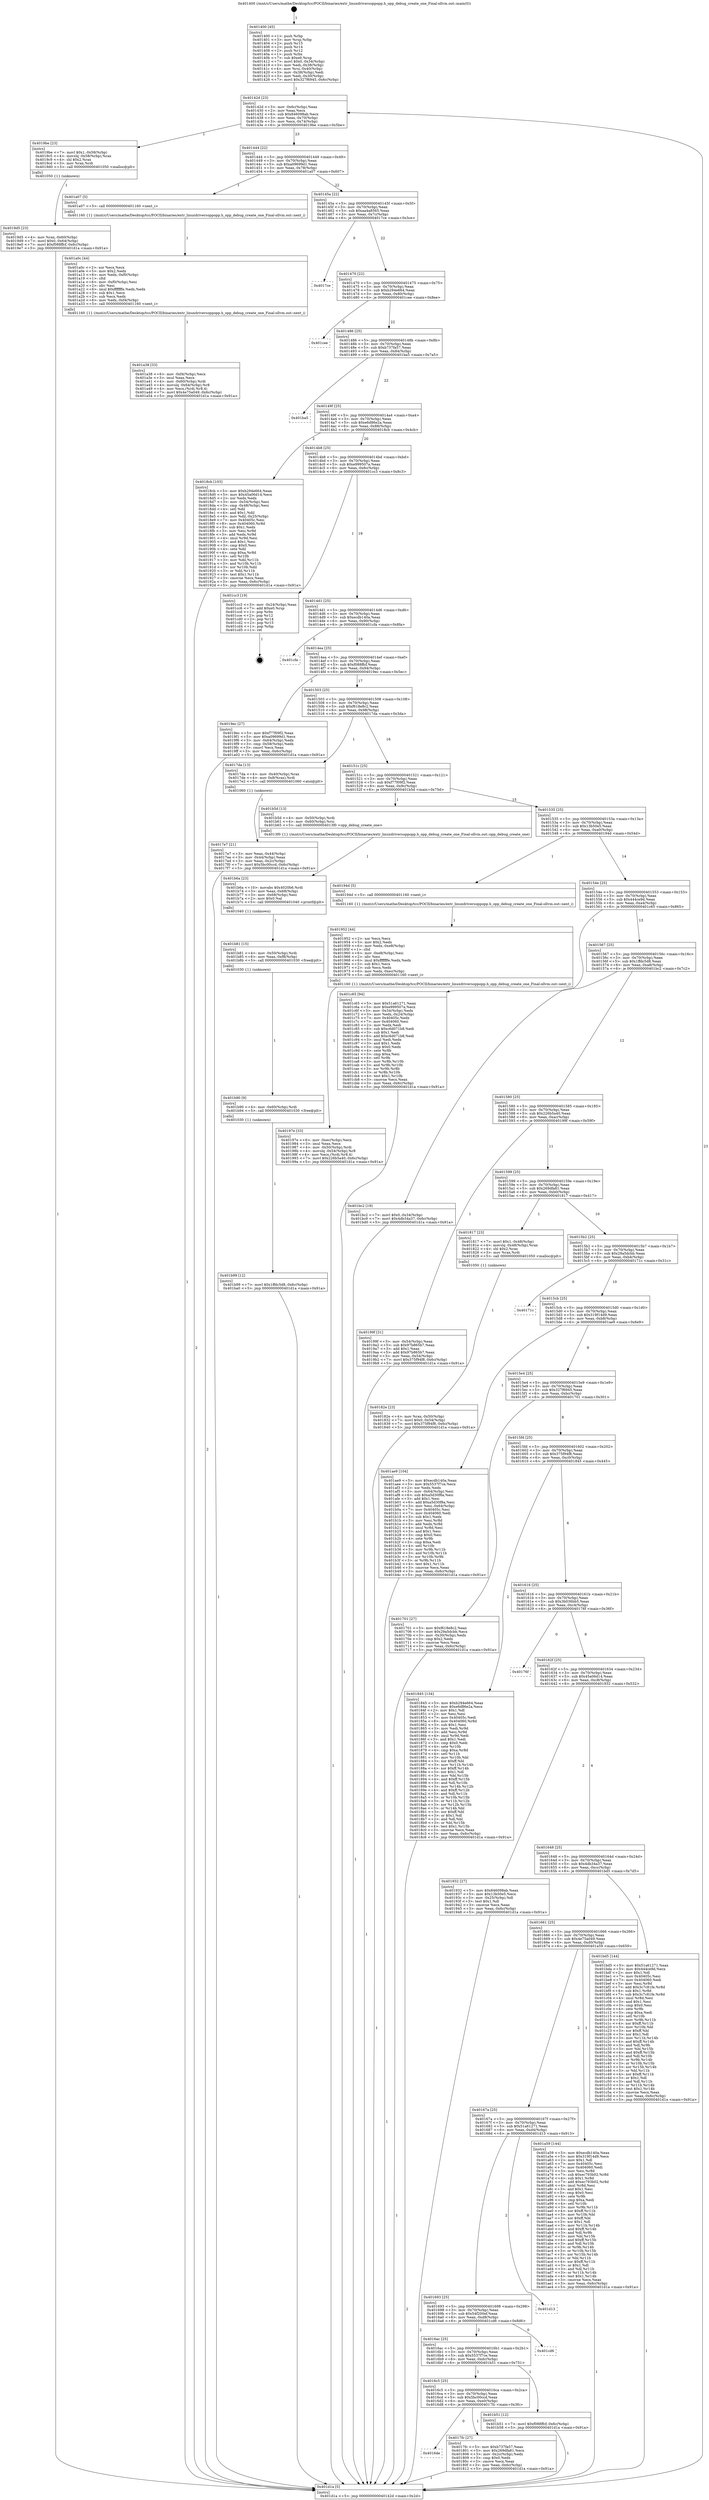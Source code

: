 digraph "0x401400" {
  label = "0x401400 (/mnt/c/Users/mathe/Desktop/tcc/POCII/binaries/extr_linuxdriversoppopp.h_opp_debug_create_one_Final-ollvm.out::main(0))"
  labelloc = "t"
  node[shape=record]

  Entry [label="",width=0.3,height=0.3,shape=circle,fillcolor=black,style=filled]
  "0x40142d" [label="{
     0x40142d [23]\l
     | [instrs]\l
     &nbsp;&nbsp;0x40142d \<+3\>: mov -0x6c(%rbp),%eax\l
     &nbsp;&nbsp;0x401430 \<+2\>: mov %eax,%ecx\l
     &nbsp;&nbsp;0x401432 \<+6\>: sub $0x846098ab,%ecx\l
     &nbsp;&nbsp;0x401438 \<+3\>: mov %eax,-0x70(%rbp)\l
     &nbsp;&nbsp;0x40143b \<+3\>: mov %ecx,-0x74(%rbp)\l
     &nbsp;&nbsp;0x40143e \<+6\>: je 00000000004019be \<main+0x5be\>\l
  }"]
  "0x4019be" [label="{
     0x4019be [23]\l
     | [instrs]\l
     &nbsp;&nbsp;0x4019be \<+7\>: movl $0x1,-0x58(%rbp)\l
     &nbsp;&nbsp;0x4019c5 \<+4\>: movslq -0x58(%rbp),%rax\l
     &nbsp;&nbsp;0x4019c9 \<+4\>: shl $0x2,%rax\l
     &nbsp;&nbsp;0x4019cd \<+3\>: mov %rax,%rdi\l
     &nbsp;&nbsp;0x4019d0 \<+5\>: call 0000000000401050 \<malloc@plt\>\l
     | [calls]\l
     &nbsp;&nbsp;0x401050 \{1\} (unknown)\l
  }"]
  "0x401444" [label="{
     0x401444 [22]\l
     | [instrs]\l
     &nbsp;&nbsp;0x401444 \<+5\>: jmp 0000000000401449 \<main+0x49\>\l
     &nbsp;&nbsp;0x401449 \<+3\>: mov -0x70(%rbp),%eax\l
     &nbsp;&nbsp;0x40144c \<+5\>: sub $0xa09699d1,%eax\l
     &nbsp;&nbsp;0x401451 \<+3\>: mov %eax,-0x78(%rbp)\l
     &nbsp;&nbsp;0x401454 \<+6\>: je 0000000000401a07 \<main+0x607\>\l
  }"]
  Exit [label="",width=0.3,height=0.3,shape=circle,fillcolor=black,style=filled,peripheries=2]
  "0x401a07" [label="{
     0x401a07 [5]\l
     | [instrs]\l
     &nbsp;&nbsp;0x401a07 \<+5\>: call 0000000000401160 \<next_i\>\l
     | [calls]\l
     &nbsp;&nbsp;0x401160 \{1\} (/mnt/c/Users/mathe/Desktop/tcc/POCII/binaries/extr_linuxdriversoppopp.h_opp_debug_create_one_Final-ollvm.out::next_i)\l
  }"]
  "0x40145a" [label="{
     0x40145a [22]\l
     | [instrs]\l
     &nbsp;&nbsp;0x40145a \<+5\>: jmp 000000000040145f \<main+0x5f\>\l
     &nbsp;&nbsp;0x40145f \<+3\>: mov -0x70(%rbp),%eax\l
     &nbsp;&nbsp;0x401462 \<+5\>: sub $0xaa4a8565,%eax\l
     &nbsp;&nbsp;0x401467 \<+3\>: mov %eax,-0x7c(%rbp)\l
     &nbsp;&nbsp;0x40146a \<+6\>: je 00000000004017ce \<main+0x3ce\>\l
  }"]
  "0x401b99" [label="{
     0x401b99 [12]\l
     | [instrs]\l
     &nbsp;&nbsp;0x401b99 \<+7\>: movl $0x1ffdc5d8,-0x6c(%rbp)\l
     &nbsp;&nbsp;0x401ba0 \<+5\>: jmp 0000000000401d1a \<main+0x91a\>\l
  }"]
  "0x4017ce" [label="{
     0x4017ce\l
  }", style=dashed]
  "0x401470" [label="{
     0x401470 [22]\l
     | [instrs]\l
     &nbsp;&nbsp;0x401470 \<+5\>: jmp 0000000000401475 \<main+0x75\>\l
     &nbsp;&nbsp;0x401475 \<+3\>: mov -0x70(%rbp),%eax\l
     &nbsp;&nbsp;0x401478 \<+5\>: sub $0xb294e664,%eax\l
     &nbsp;&nbsp;0x40147d \<+3\>: mov %eax,-0x80(%rbp)\l
     &nbsp;&nbsp;0x401480 \<+6\>: je 0000000000401cee \<main+0x8ee\>\l
  }"]
  "0x401b90" [label="{
     0x401b90 [9]\l
     | [instrs]\l
     &nbsp;&nbsp;0x401b90 \<+4\>: mov -0x60(%rbp),%rdi\l
     &nbsp;&nbsp;0x401b94 \<+5\>: call 0000000000401030 \<free@plt\>\l
     | [calls]\l
     &nbsp;&nbsp;0x401030 \{1\} (unknown)\l
  }"]
  "0x401cee" [label="{
     0x401cee\l
  }", style=dashed]
  "0x401486" [label="{
     0x401486 [25]\l
     | [instrs]\l
     &nbsp;&nbsp;0x401486 \<+5\>: jmp 000000000040148b \<main+0x8b\>\l
     &nbsp;&nbsp;0x40148b \<+3\>: mov -0x70(%rbp),%eax\l
     &nbsp;&nbsp;0x40148e \<+5\>: sub $0xb737fa57,%eax\l
     &nbsp;&nbsp;0x401493 \<+6\>: mov %eax,-0x84(%rbp)\l
     &nbsp;&nbsp;0x401499 \<+6\>: je 0000000000401ba5 \<main+0x7a5\>\l
  }"]
  "0x401b81" [label="{
     0x401b81 [15]\l
     | [instrs]\l
     &nbsp;&nbsp;0x401b81 \<+4\>: mov -0x50(%rbp),%rdi\l
     &nbsp;&nbsp;0x401b85 \<+6\>: mov %eax,-0xf8(%rbp)\l
     &nbsp;&nbsp;0x401b8b \<+5\>: call 0000000000401030 \<free@plt\>\l
     | [calls]\l
     &nbsp;&nbsp;0x401030 \{1\} (unknown)\l
  }"]
  "0x401ba5" [label="{
     0x401ba5\l
  }", style=dashed]
  "0x40149f" [label="{
     0x40149f [25]\l
     | [instrs]\l
     &nbsp;&nbsp;0x40149f \<+5\>: jmp 00000000004014a4 \<main+0xa4\>\l
     &nbsp;&nbsp;0x4014a4 \<+3\>: mov -0x70(%rbp),%eax\l
     &nbsp;&nbsp;0x4014a7 \<+5\>: sub $0xe6d86e2a,%eax\l
     &nbsp;&nbsp;0x4014ac \<+6\>: mov %eax,-0x88(%rbp)\l
     &nbsp;&nbsp;0x4014b2 \<+6\>: je 00000000004018cb \<main+0x4cb\>\l
  }"]
  "0x401b6a" [label="{
     0x401b6a [23]\l
     | [instrs]\l
     &nbsp;&nbsp;0x401b6a \<+10\>: movabs $0x4020b6,%rdi\l
     &nbsp;&nbsp;0x401b74 \<+3\>: mov %eax,-0x68(%rbp)\l
     &nbsp;&nbsp;0x401b77 \<+3\>: mov -0x68(%rbp),%esi\l
     &nbsp;&nbsp;0x401b7a \<+2\>: mov $0x0,%al\l
     &nbsp;&nbsp;0x401b7c \<+5\>: call 0000000000401040 \<printf@plt\>\l
     | [calls]\l
     &nbsp;&nbsp;0x401040 \{1\} (unknown)\l
  }"]
  "0x4018cb" [label="{
     0x4018cb [103]\l
     | [instrs]\l
     &nbsp;&nbsp;0x4018cb \<+5\>: mov $0xb294e664,%eax\l
     &nbsp;&nbsp;0x4018d0 \<+5\>: mov $0x45a06d14,%ecx\l
     &nbsp;&nbsp;0x4018d5 \<+2\>: xor %edx,%edx\l
     &nbsp;&nbsp;0x4018d7 \<+3\>: mov -0x54(%rbp),%esi\l
     &nbsp;&nbsp;0x4018da \<+3\>: cmp -0x48(%rbp),%esi\l
     &nbsp;&nbsp;0x4018dd \<+4\>: setl %dil\l
     &nbsp;&nbsp;0x4018e1 \<+4\>: and $0x1,%dil\l
     &nbsp;&nbsp;0x4018e5 \<+4\>: mov %dil,-0x25(%rbp)\l
     &nbsp;&nbsp;0x4018e9 \<+7\>: mov 0x40405c,%esi\l
     &nbsp;&nbsp;0x4018f0 \<+8\>: mov 0x404060,%r8d\l
     &nbsp;&nbsp;0x4018f8 \<+3\>: sub $0x1,%edx\l
     &nbsp;&nbsp;0x4018fb \<+3\>: mov %esi,%r9d\l
     &nbsp;&nbsp;0x4018fe \<+3\>: add %edx,%r9d\l
     &nbsp;&nbsp;0x401901 \<+4\>: imul %r9d,%esi\l
     &nbsp;&nbsp;0x401905 \<+3\>: and $0x1,%esi\l
     &nbsp;&nbsp;0x401908 \<+3\>: cmp $0x0,%esi\l
     &nbsp;&nbsp;0x40190b \<+4\>: sete %dil\l
     &nbsp;&nbsp;0x40190f \<+4\>: cmp $0xa,%r8d\l
     &nbsp;&nbsp;0x401913 \<+4\>: setl %r10b\l
     &nbsp;&nbsp;0x401917 \<+3\>: mov %dil,%r11b\l
     &nbsp;&nbsp;0x40191a \<+3\>: and %r10b,%r11b\l
     &nbsp;&nbsp;0x40191d \<+3\>: xor %r10b,%dil\l
     &nbsp;&nbsp;0x401920 \<+3\>: or %dil,%r11b\l
     &nbsp;&nbsp;0x401923 \<+4\>: test $0x1,%r11b\l
     &nbsp;&nbsp;0x401927 \<+3\>: cmovne %ecx,%eax\l
     &nbsp;&nbsp;0x40192a \<+3\>: mov %eax,-0x6c(%rbp)\l
     &nbsp;&nbsp;0x40192d \<+5\>: jmp 0000000000401d1a \<main+0x91a\>\l
  }"]
  "0x4014b8" [label="{
     0x4014b8 [25]\l
     | [instrs]\l
     &nbsp;&nbsp;0x4014b8 \<+5\>: jmp 00000000004014bd \<main+0xbd\>\l
     &nbsp;&nbsp;0x4014bd \<+3\>: mov -0x70(%rbp),%eax\l
     &nbsp;&nbsp;0x4014c0 \<+5\>: sub $0xe999507a,%eax\l
     &nbsp;&nbsp;0x4014c5 \<+6\>: mov %eax,-0x8c(%rbp)\l
     &nbsp;&nbsp;0x4014cb \<+6\>: je 0000000000401cc3 \<main+0x8c3\>\l
  }"]
  "0x401a38" [label="{
     0x401a38 [33]\l
     | [instrs]\l
     &nbsp;&nbsp;0x401a38 \<+6\>: mov -0xf4(%rbp),%ecx\l
     &nbsp;&nbsp;0x401a3e \<+3\>: imul %eax,%ecx\l
     &nbsp;&nbsp;0x401a41 \<+4\>: mov -0x60(%rbp),%rdi\l
     &nbsp;&nbsp;0x401a45 \<+4\>: movslq -0x64(%rbp),%r8\l
     &nbsp;&nbsp;0x401a49 \<+4\>: mov %ecx,(%rdi,%r8,4)\l
     &nbsp;&nbsp;0x401a4d \<+7\>: movl $0x4e75a049,-0x6c(%rbp)\l
     &nbsp;&nbsp;0x401a54 \<+5\>: jmp 0000000000401d1a \<main+0x91a\>\l
  }"]
  "0x401cc3" [label="{
     0x401cc3 [19]\l
     | [instrs]\l
     &nbsp;&nbsp;0x401cc3 \<+3\>: mov -0x24(%rbp),%eax\l
     &nbsp;&nbsp;0x401cc6 \<+7\>: add $0xe0,%rsp\l
     &nbsp;&nbsp;0x401ccd \<+1\>: pop %rbx\l
     &nbsp;&nbsp;0x401cce \<+2\>: pop %r12\l
     &nbsp;&nbsp;0x401cd0 \<+2\>: pop %r14\l
     &nbsp;&nbsp;0x401cd2 \<+2\>: pop %r15\l
     &nbsp;&nbsp;0x401cd4 \<+1\>: pop %rbp\l
     &nbsp;&nbsp;0x401cd5 \<+1\>: ret\l
  }"]
  "0x4014d1" [label="{
     0x4014d1 [25]\l
     | [instrs]\l
     &nbsp;&nbsp;0x4014d1 \<+5\>: jmp 00000000004014d6 \<main+0xd6\>\l
     &nbsp;&nbsp;0x4014d6 \<+3\>: mov -0x70(%rbp),%eax\l
     &nbsp;&nbsp;0x4014d9 \<+5\>: sub $0xecdb140a,%eax\l
     &nbsp;&nbsp;0x4014de \<+6\>: mov %eax,-0x90(%rbp)\l
     &nbsp;&nbsp;0x4014e4 \<+6\>: je 0000000000401cfa \<main+0x8fa\>\l
  }"]
  "0x401a0c" [label="{
     0x401a0c [44]\l
     | [instrs]\l
     &nbsp;&nbsp;0x401a0c \<+2\>: xor %ecx,%ecx\l
     &nbsp;&nbsp;0x401a0e \<+5\>: mov $0x2,%edx\l
     &nbsp;&nbsp;0x401a13 \<+6\>: mov %edx,-0xf0(%rbp)\l
     &nbsp;&nbsp;0x401a19 \<+1\>: cltd\l
     &nbsp;&nbsp;0x401a1a \<+6\>: mov -0xf0(%rbp),%esi\l
     &nbsp;&nbsp;0x401a20 \<+2\>: idiv %esi\l
     &nbsp;&nbsp;0x401a22 \<+6\>: imul $0xfffffffe,%edx,%edx\l
     &nbsp;&nbsp;0x401a28 \<+3\>: sub $0x1,%ecx\l
     &nbsp;&nbsp;0x401a2b \<+2\>: sub %ecx,%edx\l
     &nbsp;&nbsp;0x401a2d \<+6\>: mov %edx,-0xf4(%rbp)\l
     &nbsp;&nbsp;0x401a33 \<+5\>: call 0000000000401160 \<next_i\>\l
     | [calls]\l
     &nbsp;&nbsp;0x401160 \{1\} (/mnt/c/Users/mathe/Desktop/tcc/POCII/binaries/extr_linuxdriversoppopp.h_opp_debug_create_one_Final-ollvm.out::next_i)\l
  }"]
  "0x401cfa" [label="{
     0x401cfa\l
  }", style=dashed]
  "0x4014ea" [label="{
     0x4014ea [25]\l
     | [instrs]\l
     &nbsp;&nbsp;0x4014ea \<+5\>: jmp 00000000004014ef \<main+0xef\>\l
     &nbsp;&nbsp;0x4014ef \<+3\>: mov -0x70(%rbp),%eax\l
     &nbsp;&nbsp;0x4014f2 \<+5\>: sub $0xf088ffcf,%eax\l
     &nbsp;&nbsp;0x4014f7 \<+6\>: mov %eax,-0x94(%rbp)\l
     &nbsp;&nbsp;0x4014fd \<+6\>: je 00000000004019ec \<main+0x5ec\>\l
  }"]
  "0x4019d5" [label="{
     0x4019d5 [23]\l
     | [instrs]\l
     &nbsp;&nbsp;0x4019d5 \<+4\>: mov %rax,-0x60(%rbp)\l
     &nbsp;&nbsp;0x4019d9 \<+7\>: movl $0x0,-0x64(%rbp)\l
     &nbsp;&nbsp;0x4019e0 \<+7\>: movl $0xf088ffcf,-0x6c(%rbp)\l
     &nbsp;&nbsp;0x4019e7 \<+5\>: jmp 0000000000401d1a \<main+0x91a\>\l
  }"]
  "0x4019ec" [label="{
     0x4019ec [27]\l
     | [instrs]\l
     &nbsp;&nbsp;0x4019ec \<+5\>: mov $0xf77f09f2,%eax\l
     &nbsp;&nbsp;0x4019f1 \<+5\>: mov $0xa09699d1,%ecx\l
     &nbsp;&nbsp;0x4019f6 \<+3\>: mov -0x64(%rbp),%edx\l
     &nbsp;&nbsp;0x4019f9 \<+3\>: cmp -0x58(%rbp),%edx\l
     &nbsp;&nbsp;0x4019fc \<+3\>: cmovl %ecx,%eax\l
     &nbsp;&nbsp;0x4019ff \<+3\>: mov %eax,-0x6c(%rbp)\l
     &nbsp;&nbsp;0x401a02 \<+5\>: jmp 0000000000401d1a \<main+0x91a\>\l
  }"]
  "0x401503" [label="{
     0x401503 [25]\l
     | [instrs]\l
     &nbsp;&nbsp;0x401503 \<+5\>: jmp 0000000000401508 \<main+0x108\>\l
     &nbsp;&nbsp;0x401508 \<+3\>: mov -0x70(%rbp),%eax\l
     &nbsp;&nbsp;0x40150b \<+5\>: sub $0xf618e8c2,%eax\l
     &nbsp;&nbsp;0x401510 \<+6\>: mov %eax,-0x98(%rbp)\l
     &nbsp;&nbsp;0x401516 \<+6\>: je 00000000004017da \<main+0x3da\>\l
  }"]
  "0x40197e" [label="{
     0x40197e [33]\l
     | [instrs]\l
     &nbsp;&nbsp;0x40197e \<+6\>: mov -0xec(%rbp),%ecx\l
     &nbsp;&nbsp;0x401984 \<+3\>: imul %eax,%ecx\l
     &nbsp;&nbsp;0x401987 \<+4\>: mov -0x50(%rbp),%rdi\l
     &nbsp;&nbsp;0x40198b \<+4\>: movslq -0x54(%rbp),%r8\l
     &nbsp;&nbsp;0x40198f \<+4\>: mov %ecx,(%rdi,%r8,4)\l
     &nbsp;&nbsp;0x401993 \<+7\>: movl $0x226b5a40,-0x6c(%rbp)\l
     &nbsp;&nbsp;0x40199a \<+5\>: jmp 0000000000401d1a \<main+0x91a\>\l
  }"]
  "0x4017da" [label="{
     0x4017da [13]\l
     | [instrs]\l
     &nbsp;&nbsp;0x4017da \<+4\>: mov -0x40(%rbp),%rax\l
     &nbsp;&nbsp;0x4017de \<+4\>: mov 0x8(%rax),%rdi\l
     &nbsp;&nbsp;0x4017e2 \<+5\>: call 0000000000401060 \<atoi@plt\>\l
     | [calls]\l
     &nbsp;&nbsp;0x401060 \{1\} (unknown)\l
  }"]
  "0x40151c" [label="{
     0x40151c [25]\l
     | [instrs]\l
     &nbsp;&nbsp;0x40151c \<+5\>: jmp 0000000000401521 \<main+0x121\>\l
     &nbsp;&nbsp;0x401521 \<+3\>: mov -0x70(%rbp),%eax\l
     &nbsp;&nbsp;0x401524 \<+5\>: sub $0xf77f09f2,%eax\l
     &nbsp;&nbsp;0x401529 \<+6\>: mov %eax,-0x9c(%rbp)\l
     &nbsp;&nbsp;0x40152f \<+6\>: je 0000000000401b5d \<main+0x75d\>\l
  }"]
  "0x401952" [label="{
     0x401952 [44]\l
     | [instrs]\l
     &nbsp;&nbsp;0x401952 \<+2\>: xor %ecx,%ecx\l
     &nbsp;&nbsp;0x401954 \<+5\>: mov $0x2,%edx\l
     &nbsp;&nbsp;0x401959 \<+6\>: mov %edx,-0xe8(%rbp)\l
     &nbsp;&nbsp;0x40195f \<+1\>: cltd\l
     &nbsp;&nbsp;0x401960 \<+6\>: mov -0xe8(%rbp),%esi\l
     &nbsp;&nbsp;0x401966 \<+2\>: idiv %esi\l
     &nbsp;&nbsp;0x401968 \<+6\>: imul $0xfffffffe,%edx,%edx\l
     &nbsp;&nbsp;0x40196e \<+3\>: sub $0x1,%ecx\l
     &nbsp;&nbsp;0x401971 \<+2\>: sub %ecx,%edx\l
     &nbsp;&nbsp;0x401973 \<+6\>: mov %edx,-0xec(%rbp)\l
     &nbsp;&nbsp;0x401979 \<+5\>: call 0000000000401160 \<next_i\>\l
     | [calls]\l
     &nbsp;&nbsp;0x401160 \{1\} (/mnt/c/Users/mathe/Desktop/tcc/POCII/binaries/extr_linuxdriversoppopp.h_opp_debug_create_one_Final-ollvm.out::next_i)\l
  }"]
  "0x401b5d" [label="{
     0x401b5d [13]\l
     | [instrs]\l
     &nbsp;&nbsp;0x401b5d \<+4\>: mov -0x50(%rbp),%rdi\l
     &nbsp;&nbsp;0x401b61 \<+4\>: mov -0x60(%rbp),%rsi\l
     &nbsp;&nbsp;0x401b65 \<+5\>: call 00000000004013f0 \<opp_debug_create_one\>\l
     | [calls]\l
     &nbsp;&nbsp;0x4013f0 \{1\} (/mnt/c/Users/mathe/Desktop/tcc/POCII/binaries/extr_linuxdriversoppopp.h_opp_debug_create_one_Final-ollvm.out::opp_debug_create_one)\l
  }"]
  "0x401535" [label="{
     0x401535 [25]\l
     | [instrs]\l
     &nbsp;&nbsp;0x401535 \<+5\>: jmp 000000000040153a \<main+0x13a\>\l
     &nbsp;&nbsp;0x40153a \<+3\>: mov -0x70(%rbp),%eax\l
     &nbsp;&nbsp;0x40153d \<+5\>: sub $0x13b50e5,%eax\l
     &nbsp;&nbsp;0x401542 \<+6\>: mov %eax,-0xa0(%rbp)\l
     &nbsp;&nbsp;0x401548 \<+6\>: je 000000000040194d \<main+0x54d\>\l
  }"]
  "0x40182e" [label="{
     0x40182e [23]\l
     | [instrs]\l
     &nbsp;&nbsp;0x40182e \<+4\>: mov %rax,-0x50(%rbp)\l
     &nbsp;&nbsp;0x401832 \<+7\>: movl $0x0,-0x54(%rbp)\l
     &nbsp;&nbsp;0x401839 \<+7\>: movl $0x375f94f8,-0x6c(%rbp)\l
     &nbsp;&nbsp;0x401840 \<+5\>: jmp 0000000000401d1a \<main+0x91a\>\l
  }"]
  "0x40194d" [label="{
     0x40194d [5]\l
     | [instrs]\l
     &nbsp;&nbsp;0x40194d \<+5\>: call 0000000000401160 \<next_i\>\l
     | [calls]\l
     &nbsp;&nbsp;0x401160 \{1\} (/mnt/c/Users/mathe/Desktop/tcc/POCII/binaries/extr_linuxdriversoppopp.h_opp_debug_create_one_Final-ollvm.out::next_i)\l
  }"]
  "0x40154e" [label="{
     0x40154e [25]\l
     | [instrs]\l
     &nbsp;&nbsp;0x40154e \<+5\>: jmp 0000000000401553 \<main+0x153\>\l
     &nbsp;&nbsp;0x401553 \<+3\>: mov -0x70(%rbp),%eax\l
     &nbsp;&nbsp;0x401556 \<+5\>: sub $0x444ce9d,%eax\l
     &nbsp;&nbsp;0x40155b \<+6\>: mov %eax,-0xa4(%rbp)\l
     &nbsp;&nbsp;0x401561 \<+6\>: je 0000000000401c65 \<main+0x865\>\l
  }"]
  "0x4016de" [label="{
     0x4016de\l
  }", style=dashed]
  "0x401c65" [label="{
     0x401c65 [94]\l
     | [instrs]\l
     &nbsp;&nbsp;0x401c65 \<+5\>: mov $0x51a61271,%eax\l
     &nbsp;&nbsp;0x401c6a \<+5\>: mov $0xe999507a,%ecx\l
     &nbsp;&nbsp;0x401c6f \<+3\>: mov -0x34(%rbp),%edx\l
     &nbsp;&nbsp;0x401c72 \<+3\>: mov %edx,-0x24(%rbp)\l
     &nbsp;&nbsp;0x401c75 \<+7\>: mov 0x40405c,%edx\l
     &nbsp;&nbsp;0x401c7c \<+7\>: mov 0x404060,%esi\l
     &nbsp;&nbsp;0x401c83 \<+2\>: mov %edx,%edi\l
     &nbsp;&nbsp;0x401c85 \<+6\>: sub $0xc6d071b8,%edi\l
     &nbsp;&nbsp;0x401c8b \<+3\>: sub $0x1,%edi\l
     &nbsp;&nbsp;0x401c8e \<+6\>: add $0xc6d071b8,%edi\l
     &nbsp;&nbsp;0x401c94 \<+3\>: imul %edi,%edx\l
     &nbsp;&nbsp;0x401c97 \<+3\>: and $0x1,%edx\l
     &nbsp;&nbsp;0x401c9a \<+3\>: cmp $0x0,%edx\l
     &nbsp;&nbsp;0x401c9d \<+4\>: sete %r8b\l
     &nbsp;&nbsp;0x401ca1 \<+3\>: cmp $0xa,%esi\l
     &nbsp;&nbsp;0x401ca4 \<+4\>: setl %r9b\l
     &nbsp;&nbsp;0x401ca8 \<+3\>: mov %r8b,%r10b\l
     &nbsp;&nbsp;0x401cab \<+3\>: and %r9b,%r10b\l
     &nbsp;&nbsp;0x401cae \<+3\>: xor %r9b,%r8b\l
     &nbsp;&nbsp;0x401cb1 \<+3\>: or %r8b,%r10b\l
     &nbsp;&nbsp;0x401cb4 \<+4\>: test $0x1,%r10b\l
     &nbsp;&nbsp;0x401cb8 \<+3\>: cmovne %ecx,%eax\l
     &nbsp;&nbsp;0x401cbb \<+3\>: mov %eax,-0x6c(%rbp)\l
     &nbsp;&nbsp;0x401cbe \<+5\>: jmp 0000000000401d1a \<main+0x91a\>\l
  }"]
  "0x401567" [label="{
     0x401567 [25]\l
     | [instrs]\l
     &nbsp;&nbsp;0x401567 \<+5\>: jmp 000000000040156c \<main+0x16c\>\l
     &nbsp;&nbsp;0x40156c \<+3\>: mov -0x70(%rbp),%eax\l
     &nbsp;&nbsp;0x40156f \<+5\>: sub $0x1ffdc5d8,%eax\l
     &nbsp;&nbsp;0x401574 \<+6\>: mov %eax,-0xa8(%rbp)\l
     &nbsp;&nbsp;0x40157a \<+6\>: je 0000000000401bc2 \<main+0x7c2\>\l
  }"]
  "0x4017fc" [label="{
     0x4017fc [27]\l
     | [instrs]\l
     &nbsp;&nbsp;0x4017fc \<+5\>: mov $0xb737fa57,%eax\l
     &nbsp;&nbsp;0x401801 \<+5\>: mov $0x269dfa81,%ecx\l
     &nbsp;&nbsp;0x401806 \<+3\>: mov -0x2c(%rbp),%edx\l
     &nbsp;&nbsp;0x401809 \<+3\>: cmp $0x0,%edx\l
     &nbsp;&nbsp;0x40180c \<+3\>: cmove %ecx,%eax\l
     &nbsp;&nbsp;0x40180f \<+3\>: mov %eax,-0x6c(%rbp)\l
     &nbsp;&nbsp;0x401812 \<+5\>: jmp 0000000000401d1a \<main+0x91a\>\l
  }"]
  "0x401bc2" [label="{
     0x401bc2 [19]\l
     | [instrs]\l
     &nbsp;&nbsp;0x401bc2 \<+7\>: movl $0x0,-0x34(%rbp)\l
     &nbsp;&nbsp;0x401bc9 \<+7\>: movl $0x4db34a37,-0x6c(%rbp)\l
     &nbsp;&nbsp;0x401bd0 \<+5\>: jmp 0000000000401d1a \<main+0x91a\>\l
  }"]
  "0x401580" [label="{
     0x401580 [25]\l
     | [instrs]\l
     &nbsp;&nbsp;0x401580 \<+5\>: jmp 0000000000401585 \<main+0x185\>\l
     &nbsp;&nbsp;0x401585 \<+3\>: mov -0x70(%rbp),%eax\l
     &nbsp;&nbsp;0x401588 \<+5\>: sub $0x226b5a40,%eax\l
     &nbsp;&nbsp;0x40158d \<+6\>: mov %eax,-0xac(%rbp)\l
     &nbsp;&nbsp;0x401593 \<+6\>: je 000000000040199f \<main+0x59f\>\l
  }"]
  "0x4016c5" [label="{
     0x4016c5 [25]\l
     | [instrs]\l
     &nbsp;&nbsp;0x4016c5 \<+5\>: jmp 00000000004016ca \<main+0x2ca\>\l
     &nbsp;&nbsp;0x4016ca \<+3\>: mov -0x70(%rbp),%eax\l
     &nbsp;&nbsp;0x4016cd \<+5\>: sub $0x5bc00ccd,%eax\l
     &nbsp;&nbsp;0x4016d2 \<+6\>: mov %eax,-0xe0(%rbp)\l
     &nbsp;&nbsp;0x4016d8 \<+6\>: je 00000000004017fc \<main+0x3fc\>\l
  }"]
  "0x40199f" [label="{
     0x40199f [31]\l
     | [instrs]\l
     &nbsp;&nbsp;0x40199f \<+3\>: mov -0x54(%rbp),%eax\l
     &nbsp;&nbsp;0x4019a2 \<+5\>: sub $0x97b865b7,%eax\l
     &nbsp;&nbsp;0x4019a7 \<+3\>: add $0x1,%eax\l
     &nbsp;&nbsp;0x4019aa \<+5\>: add $0x97b865b7,%eax\l
     &nbsp;&nbsp;0x4019af \<+3\>: mov %eax,-0x54(%rbp)\l
     &nbsp;&nbsp;0x4019b2 \<+7\>: movl $0x375f94f8,-0x6c(%rbp)\l
     &nbsp;&nbsp;0x4019b9 \<+5\>: jmp 0000000000401d1a \<main+0x91a\>\l
  }"]
  "0x401599" [label="{
     0x401599 [25]\l
     | [instrs]\l
     &nbsp;&nbsp;0x401599 \<+5\>: jmp 000000000040159e \<main+0x19e\>\l
     &nbsp;&nbsp;0x40159e \<+3\>: mov -0x70(%rbp),%eax\l
     &nbsp;&nbsp;0x4015a1 \<+5\>: sub $0x269dfa81,%eax\l
     &nbsp;&nbsp;0x4015a6 \<+6\>: mov %eax,-0xb0(%rbp)\l
     &nbsp;&nbsp;0x4015ac \<+6\>: je 0000000000401817 \<main+0x417\>\l
  }"]
  "0x401b51" [label="{
     0x401b51 [12]\l
     | [instrs]\l
     &nbsp;&nbsp;0x401b51 \<+7\>: movl $0xf088ffcf,-0x6c(%rbp)\l
     &nbsp;&nbsp;0x401b58 \<+5\>: jmp 0000000000401d1a \<main+0x91a\>\l
  }"]
  "0x401817" [label="{
     0x401817 [23]\l
     | [instrs]\l
     &nbsp;&nbsp;0x401817 \<+7\>: movl $0x1,-0x48(%rbp)\l
     &nbsp;&nbsp;0x40181e \<+4\>: movslq -0x48(%rbp),%rax\l
     &nbsp;&nbsp;0x401822 \<+4\>: shl $0x2,%rax\l
     &nbsp;&nbsp;0x401826 \<+3\>: mov %rax,%rdi\l
     &nbsp;&nbsp;0x401829 \<+5\>: call 0000000000401050 \<malloc@plt\>\l
     | [calls]\l
     &nbsp;&nbsp;0x401050 \{1\} (unknown)\l
  }"]
  "0x4015b2" [label="{
     0x4015b2 [25]\l
     | [instrs]\l
     &nbsp;&nbsp;0x4015b2 \<+5\>: jmp 00000000004015b7 \<main+0x1b7\>\l
     &nbsp;&nbsp;0x4015b7 \<+3\>: mov -0x70(%rbp),%eax\l
     &nbsp;&nbsp;0x4015ba \<+5\>: sub $0x29a5dcbb,%eax\l
     &nbsp;&nbsp;0x4015bf \<+6\>: mov %eax,-0xb4(%rbp)\l
     &nbsp;&nbsp;0x4015c5 \<+6\>: je 000000000040171c \<main+0x31c\>\l
  }"]
  "0x4016ac" [label="{
     0x4016ac [25]\l
     | [instrs]\l
     &nbsp;&nbsp;0x4016ac \<+5\>: jmp 00000000004016b1 \<main+0x2b1\>\l
     &nbsp;&nbsp;0x4016b1 \<+3\>: mov -0x70(%rbp),%eax\l
     &nbsp;&nbsp;0x4016b4 \<+5\>: sub $0x5537f7ce,%eax\l
     &nbsp;&nbsp;0x4016b9 \<+6\>: mov %eax,-0xdc(%rbp)\l
     &nbsp;&nbsp;0x4016bf \<+6\>: je 0000000000401b51 \<main+0x751\>\l
  }"]
  "0x40171c" [label="{
     0x40171c\l
  }", style=dashed]
  "0x4015cb" [label="{
     0x4015cb [25]\l
     | [instrs]\l
     &nbsp;&nbsp;0x4015cb \<+5\>: jmp 00000000004015d0 \<main+0x1d0\>\l
     &nbsp;&nbsp;0x4015d0 \<+3\>: mov -0x70(%rbp),%eax\l
     &nbsp;&nbsp;0x4015d3 \<+5\>: sub $0x319f14d9,%eax\l
     &nbsp;&nbsp;0x4015d8 \<+6\>: mov %eax,-0xb8(%rbp)\l
     &nbsp;&nbsp;0x4015de \<+6\>: je 0000000000401ae9 \<main+0x6e9\>\l
  }"]
  "0x401cd6" [label="{
     0x401cd6\l
  }", style=dashed]
  "0x401ae9" [label="{
     0x401ae9 [104]\l
     | [instrs]\l
     &nbsp;&nbsp;0x401ae9 \<+5\>: mov $0xecdb140a,%eax\l
     &nbsp;&nbsp;0x401aee \<+5\>: mov $0x5537f7ce,%ecx\l
     &nbsp;&nbsp;0x401af3 \<+2\>: xor %edx,%edx\l
     &nbsp;&nbsp;0x401af5 \<+3\>: mov -0x64(%rbp),%esi\l
     &nbsp;&nbsp;0x401af8 \<+6\>: sub $0xa5d30f8a,%esi\l
     &nbsp;&nbsp;0x401afe \<+3\>: add $0x1,%esi\l
     &nbsp;&nbsp;0x401b01 \<+6\>: add $0xa5d30f8a,%esi\l
     &nbsp;&nbsp;0x401b07 \<+3\>: mov %esi,-0x64(%rbp)\l
     &nbsp;&nbsp;0x401b0a \<+7\>: mov 0x40405c,%esi\l
     &nbsp;&nbsp;0x401b11 \<+7\>: mov 0x404060,%edi\l
     &nbsp;&nbsp;0x401b18 \<+3\>: sub $0x1,%edx\l
     &nbsp;&nbsp;0x401b1b \<+3\>: mov %esi,%r8d\l
     &nbsp;&nbsp;0x401b1e \<+3\>: add %edx,%r8d\l
     &nbsp;&nbsp;0x401b21 \<+4\>: imul %r8d,%esi\l
     &nbsp;&nbsp;0x401b25 \<+3\>: and $0x1,%esi\l
     &nbsp;&nbsp;0x401b28 \<+3\>: cmp $0x0,%esi\l
     &nbsp;&nbsp;0x401b2b \<+4\>: sete %r9b\l
     &nbsp;&nbsp;0x401b2f \<+3\>: cmp $0xa,%edi\l
     &nbsp;&nbsp;0x401b32 \<+4\>: setl %r10b\l
     &nbsp;&nbsp;0x401b36 \<+3\>: mov %r9b,%r11b\l
     &nbsp;&nbsp;0x401b39 \<+3\>: and %r10b,%r11b\l
     &nbsp;&nbsp;0x401b3c \<+3\>: xor %r10b,%r9b\l
     &nbsp;&nbsp;0x401b3f \<+3\>: or %r9b,%r11b\l
     &nbsp;&nbsp;0x401b42 \<+4\>: test $0x1,%r11b\l
     &nbsp;&nbsp;0x401b46 \<+3\>: cmovne %ecx,%eax\l
     &nbsp;&nbsp;0x401b49 \<+3\>: mov %eax,-0x6c(%rbp)\l
     &nbsp;&nbsp;0x401b4c \<+5\>: jmp 0000000000401d1a \<main+0x91a\>\l
  }"]
  "0x4015e4" [label="{
     0x4015e4 [25]\l
     | [instrs]\l
     &nbsp;&nbsp;0x4015e4 \<+5\>: jmp 00000000004015e9 \<main+0x1e9\>\l
     &nbsp;&nbsp;0x4015e9 \<+3\>: mov -0x70(%rbp),%eax\l
     &nbsp;&nbsp;0x4015ec \<+5\>: sub $0x327f6945,%eax\l
     &nbsp;&nbsp;0x4015f1 \<+6\>: mov %eax,-0xbc(%rbp)\l
     &nbsp;&nbsp;0x4015f7 \<+6\>: je 0000000000401701 \<main+0x301\>\l
  }"]
  "0x401693" [label="{
     0x401693 [25]\l
     | [instrs]\l
     &nbsp;&nbsp;0x401693 \<+5\>: jmp 0000000000401698 \<main+0x298\>\l
     &nbsp;&nbsp;0x401698 \<+3\>: mov -0x70(%rbp),%eax\l
     &nbsp;&nbsp;0x40169b \<+5\>: sub $0x54f200ef,%eax\l
     &nbsp;&nbsp;0x4016a0 \<+6\>: mov %eax,-0xd8(%rbp)\l
     &nbsp;&nbsp;0x4016a6 \<+6\>: je 0000000000401cd6 \<main+0x8d6\>\l
  }"]
  "0x401701" [label="{
     0x401701 [27]\l
     | [instrs]\l
     &nbsp;&nbsp;0x401701 \<+5\>: mov $0xf618e8c2,%eax\l
     &nbsp;&nbsp;0x401706 \<+5\>: mov $0x29a5dcbb,%ecx\l
     &nbsp;&nbsp;0x40170b \<+3\>: mov -0x30(%rbp),%edx\l
     &nbsp;&nbsp;0x40170e \<+3\>: cmp $0x2,%edx\l
     &nbsp;&nbsp;0x401711 \<+3\>: cmovne %ecx,%eax\l
     &nbsp;&nbsp;0x401714 \<+3\>: mov %eax,-0x6c(%rbp)\l
     &nbsp;&nbsp;0x401717 \<+5\>: jmp 0000000000401d1a \<main+0x91a\>\l
  }"]
  "0x4015fd" [label="{
     0x4015fd [25]\l
     | [instrs]\l
     &nbsp;&nbsp;0x4015fd \<+5\>: jmp 0000000000401602 \<main+0x202\>\l
     &nbsp;&nbsp;0x401602 \<+3\>: mov -0x70(%rbp),%eax\l
     &nbsp;&nbsp;0x401605 \<+5\>: sub $0x375f94f8,%eax\l
     &nbsp;&nbsp;0x40160a \<+6\>: mov %eax,-0xc0(%rbp)\l
     &nbsp;&nbsp;0x401610 \<+6\>: je 0000000000401845 \<main+0x445\>\l
  }"]
  "0x401d1a" [label="{
     0x401d1a [5]\l
     | [instrs]\l
     &nbsp;&nbsp;0x401d1a \<+5\>: jmp 000000000040142d \<main+0x2d\>\l
  }"]
  "0x401400" [label="{
     0x401400 [45]\l
     | [instrs]\l
     &nbsp;&nbsp;0x401400 \<+1\>: push %rbp\l
     &nbsp;&nbsp;0x401401 \<+3\>: mov %rsp,%rbp\l
     &nbsp;&nbsp;0x401404 \<+2\>: push %r15\l
     &nbsp;&nbsp;0x401406 \<+2\>: push %r14\l
     &nbsp;&nbsp;0x401408 \<+2\>: push %r12\l
     &nbsp;&nbsp;0x40140a \<+1\>: push %rbx\l
     &nbsp;&nbsp;0x40140b \<+7\>: sub $0xe0,%rsp\l
     &nbsp;&nbsp;0x401412 \<+7\>: movl $0x0,-0x34(%rbp)\l
     &nbsp;&nbsp;0x401419 \<+3\>: mov %edi,-0x38(%rbp)\l
     &nbsp;&nbsp;0x40141c \<+4\>: mov %rsi,-0x40(%rbp)\l
     &nbsp;&nbsp;0x401420 \<+3\>: mov -0x38(%rbp),%edi\l
     &nbsp;&nbsp;0x401423 \<+3\>: mov %edi,-0x30(%rbp)\l
     &nbsp;&nbsp;0x401426 \<+7\>: movl $0x327f6945,-0x6c(%rbp)\l
  }"]
  "0x4017e7" [label="{
     0x4017e7 [21]\l
     | [instrs]\l
     &nbsp;&nbsp;0x4017e7 \<+3\>: mov %eax,-0x44(%rbp)\l
     &nbsp;&nbsp;0x4017ea \<+3\>: mov -0x44(%rbp),%eax\l
     &nbsp;&nbsp;0x4017ed \<+3\>: mov %eax,-0x2c(%rbp)\l
     &nbsp;&nbsp;0x4017f0 \<+7\>: movl $0x5bc00ccd,-0x6c(%rbp)\l
     &nbsp;&nbsp;0x4017f7 \<+5\>: jmp 0000000000401d1a \<main+0x91a\>\l
  }"]
  "0x401d13" [label="{
     0x401d13\l
  }", style=dashed]
  "0x401845" [label="{
     0x401845 [134]\l
     | [instrs]\l
     &nbsp;&nbsp;0x401845 \<+5\>: mov $0xb294e664,%eax\l
     &nbsp;&nbsp;0x40184a \<+5\>: mov $0xe6d86e2a,%ecx\l
     &nbsp;&nbsp;0x40184f \<+2\>: mov $0x1,%dl\l
     &nbsp;&nbsp;0x401851 \<+2\>: xor %esi,%esi\l
     &nbsp;&nbsp;0x401853 \<+7\>: mov 0x40405c,%edi\l
     &nbsp;&nbsp;0x40185a \<+8\>: mov 0x404060,%r8d\l
     &nbsp;&nbsp;0x401862 \<+3\>: sub $0x1,%esi\l
     &nbsp;&nbsp;0x401865 \<+3\>: mov %edi,%r9d\l
     &nbsp;&nbsp;0x401868 \<+3\>: add %esi,%r9d\l
     &nbsp;&nbsp;0x40186b \<+4\>: imul %r9d,%edi\l
     &nbsp;&nbsp;0x40186f \<+3\>: and $0x1,%edi\l
     &nbsp;&nbsp;0x401872 \<+3\>: cmp $0x0,%edi\l
     &nbsp;&nbsp;0x401875 \<+4\>: sete %r10b\l
     &nbsp;&nbsp;0x401879 \<+4\>: cmp $0xa,%r8d\l
     &nbsp;&nbsp;0x40187d \<+4\>: setl %r11b\l
     &nbsp;&nbsp;0x401881 \<+3\>: mov %r10b,%bl\l
     &nbsp;&nbsp;0x401884 \<+3\>: xor $0xff,%bl\l
     &nbsp;&nbsp;0x401887 \<+3\>: mov %r11b,%r14b\l
     &nbsp;&nbsp;0x40188a \<+4\>: xor $0xff,%r14b\l
     &nbsp;&nbsp;0x40188e \<+3\>: xor $0x1,%dl\l
     &nbsp;&nbsp;0x401891 \<+3\>: mov %bl,%r15b\l
     &nbsp;&nbsp;0x401894 \<+4\>: and $0xff,%r15b\l
     &nbsp;&nbsp;0x401898 \<+3\>: and %dl,%r10b\l
     &nbsp;&nbsp;0x40189b \<+3\>: mov %r14b,%r12b\l
     &nbsp;&nbsp;0x40189e \<+4\>: and $0xff,%r12b\l
     &nbsp;&nbsp;0x4018a2 \<+3\>: and %dl,%r11b\l
     &nbsp;&nbsp;0x4018a5 \<+3\>: or %r10b,%r15b\l
     &nbsp;&nbsp;0x4018a8 \<+3\>: or %r11b,%r12b\l
     &nbsp;&nbsp;0x4018ab \<+3\>: xor %r12b,%r15b\l
     &nbsp;&nbsp;0x4018ae \<+3\>: or %r14b,%bl\l
     &nbsp;&nbsp;0x4018b1 \<+3\>: xor $0xff,%bl\l
     &nbsp;&nbsp;0x4018b4 \<+3\>: or $0x1,%dl\l
     &nbsp;&nbsp;0x4018b7 \<+2\>: and %dl,%bl\l
     &nbsp;&nbsp;0x4018b9 \<+3\>: or %bl,%r15b\l
     &nbsp;&nbsp;0x4018bc \<+4\>: test $0x1,%r15b\l
     &nbsp;&nbsp;0x4018c0 \<+3\>: cmovne %ecx,%eax\l
     &nbsp;&nbsp;0x4018c3 \<+3\>: mov %eax,-0x6c(%rbp)\l
     &nbsp;&nbsp;0x4018c6 \<+5\>: jmp 0000000000401d1a \<main+0x91a\>\l
  }"]
  "0x401616" [label="{
     0x401616 [25]\l
     | [instrs]\l
     &nbsp;&nbsp;0x401616 \<+5\>: jmp 000000000040161b \<main+0x21b\>\l
     &nbsp;&nbsp;0x40161b \<+3\>: mov -0x70(%rbp),%eax\l
     &nbsp;&nbsp;0x40161e \<+5\>: sub $0x3b036bb5,%eax\l
     &nbsp;&nbsp;0x401623 \<+6\>: mov %eax,-0xc4(%rbp)\l
     &nbsp;&nbsp;0x401629 \<+6\>: je 000000000040176f \<main+0x36f\>\l
  }"]
  "0x40167a" [label="{
     0x40167a [25]\l
     | [instrs]\l
     &nbsp;&nbsp;0x40167a \<+5\>: jmp 000000000040167f \<main+0x27f\>\l
     &nbsp;&nbsp;0x40167f \<+3\>: mov -0x70(%rbp),%eax\l
     &nbsp;&nbsp;0x401682 \<+5\>: sub $0x51a61271,%eax\l
     &nbsp;&nbsp;0x401687 \<+6\>: mov %eax,-0xd4(%rbp)\l
     &nbsp;&nbsp;0x40168d \<+6\>: je 0000000000401d13 \<main+0x913\>\l
  }"]
  "0x40176f" [label="{
     0x40176f\l
  }", style=dashed]
  "0x40162f" [label="{
     0x40162f [25]\l
     | [instrs]\l
     &nbsp;&nbsp;0x40162f \<+5\>: jmp 0000000000401634 \<main+0x234\>\l
     &nbsp;&nbsp;0x401634 \<+3\>: mov -0x70(%rbp),%eax\l
     &nbsp;&nbsp;0x401637 \<+5\>: sub $0x45a06d14,%eax\l
     &nbsp;&nbsp;0x40163c \<+6\>: mov %eax,-0xc8(%rbp)\l
     &nbsp;&nbsp;0x401642 \<+6\>: je 0000000000401932 \<main+0x532\>\l
  }"]
  "0x401a59" [label="{
     0x401a59 [144]\l
     | [instrs]\l
     &nbsp;&nbsp;0x401a59 \<+5\>: mov $0xecdb140a,%eax\l
     &nbsp;&nbsp;0x401a5e \<+5\>: mov $0x319f14d9,%ecx\l
     &nbsp;&nbsp;0x401a63 \<+2\>: mov $0x1,%dl\l
     &nbsp;&nbsp;0x401a65 \<+7\>: mov 0x40405c,%esi\l
     &nbsp;&nbsp;0x401a6c \<+7\>: mov 0x404060,%edi\l
     &nbsp;&nbsp;0x401a73 \<+3\>: mov %esi,%r8d\l
     &nbsp;&nbsp;0x401a76 \<+7\>: sub $0xec793b02,%r8d\l
     &nbsp;&nbsp;0x401a7d \<+4\>: sub $0x1,%r8d\l
     &nbsp;&nbsp;0x401a81 \<+7\>: add $0xec793b02,%r8d\l
     &nbsp;&nbsp;0x401a88 \<+4\>: imul %r8d,%esi\l
     &nbsp;&nbsp;0x401a8c \<+3\>: and $0x1,%esi\l
     &nbsp;&nbsp;0x401a8f \<+3\>: cmp $0x0,%esi\l
     &nbsp;&nbsp;0x401a92 \<+4\>: sete %r9b\l
     &nbsp;&nbsp;0x401a96 \<+3\>: cmp $0xa,%edi\l
     &nbsp;&nbsp;0x401a99 \<+4\>: setl %r10b\l
     &nbsp;&nbsp;0x401a9d \<+3\>: mov %r9b,%r11b\l
     &nbsp;&nbsp;0x401aa0 \<+4\>: xor $0xff,%r11b\l
     &nbsp;&nbsp;0x401aa4 \<+3\>: mov %r10b,%bl\l
     &nbsp;&nbsp;0x401aa7 \<+3\>: xor $0xff,%bl\l
     &nbsp;&nbsp;0x401aaa \<+3\>: xor $0x1,%dl\l
     &nbsp;&nbsp;0x401aad \<+3\>: mov %r11b,%r14b\l
     &nbsp;&nbsp;0x401ab0 \<+4\>: and $0xff,%r14b\l
     &nbsp;&nbsp;0x401ab4 \<+3\>: and %dl,%r9b\l
     &nbsp;&nbsp;0x401ab7 \<+3\>: mov %bl,%r15b\l
     &nbsp;&nbsp;0x401aba \<+4\>: and $0xff,%r15b\l
     &nbsp;&nbsp;0x401abe \<+3\>: and %dl,%r10b\l
     &nbsp;&nbsp;0x401ac1 \<+3\>: or %r9b,%r14b\l
     &nbsp;&nbsp;0x401ac4 \<+3\>: or %r10b,%r15b\l
     &nbsp;&nbsp;0x401ac7 \<+3\>: xor %r15b,%r14b\l
     &nbsp;&nbsp;0x401aca \<+3\>: or %bl,%r11b\l
     &nbsp;&nbsp;0x401acd \<+4\>: xor $0xff,%r11b\l
     &nbsp;&nbsp;0x401ad1 \<+3\>: or $0x1,%dl\l
     &nbsp;&nbsp;0x401ad4 \<+3\>: and %dl,%r11b\l
     &nbsp;&nbsp;0x401ad7 \<+3\>: or %r11b,%r14b\l
     &nbsp;&nbsp;0x401ada \<+4\>: test $0x1,%r14b\l
     &nbsp;&nbsp;0x401ade \<+3\>: cmovne %ecx,%eax\l
     &nbsp;&nbsp;0x401ae1 \<+3\>: mov %eax,-0x6c(%rbp)\l
     &nbsp;&nbsp;0x401ae4 \<+5\>: jmp 0000000000401d1a \<main+0x91a\>\l
  }"]
  "0x401932" [label="{
     0x401932 [27]\l
     | [instrs]\l
     &nbsp;&nbsp;0x401932 \<+5\>: mov $0x846098ab,%eax\l
     &nbsp;&nbsp;0x401937 \<+5\>: mov $0x13b50e5,%ecx\l
     &nbsp;&nbsp;0x40193c \<+3\>: mov -0x25(%rbp),%dl\l
     &nbsp;&nbsp;0x40193f \<+3\>: test $0x1,%dl\l
     &nbsp;&nbsp;0x401942 \<+3\>: cmovne %ecx,%eax\l
     &nbsp;&nbsp;0x401945 \<+3\>: mov %eax,-0x6c(%rbp)\l
     &nbsp;&nbsp;0x401948 \<+5\>: jmp 0000000000401d1a \<main+0x91a\>\l
  }"]
  "0x401648" [label="{
     0x401648 [25]\l
     | [instrs]\l
     &nbsp;&nbsp;0x401648 \<+5\>: jmp 000000000040164d \<main+0x24d\>\l
     &nbsp;&nbsp;0x40164d \<+3\>: mov -0x70(%rbp),%eax\l
     &nbsp;&nbsp;0x401650 \<+5\>: sub $0x4db34a37,%eax\l
     &nbsp;&nbsp;0x401655 \<+6\>: mov %eax,-0xcc(%rbp)\l
     &nbsp;&nbsp;0x40165b \<+6\>: je 0000000000401bd5 \<main+0x7d5\>\l
  }"]
  "0x401661" [label="{
     0x401661 [25]\l
     | [instrs]\l
     &nbsp;&nbsp;0x401661 \<+5\>: jmp 0000000000401666 \<main+0x266\>\l
     &nbsp;&nbsp;0x401666 \<+3\>: mov -0x70(%rbp),%eax\l
     &nbsp;&nbsp;0x401669 \<+5\>: sub $0x4e75a049,%eax\l
     &nbsp;&nbsp;0x40166e \<+6\>: mov %eax,-0xd0(%rbp)\l
     &nbsp;&nbsp;0x401674 \<+6\>: je 0000000000401a59 \<main+0x659\>\l
  }"]
  "0x401bd5" [label="{
     0x401bd5 [144]\l
     | [instrs]\l
     &nbsp;&nbsp;0x401bd5 \<+5\>: mov $0x51a61271,%eax\l
     &nbsp;&nbsp;0x401bda \<+5\>: mov $0x444ce9d,%ecx\l
     &nbsp;&nbsp;0x401bdf \<+2\>: mov $0x1,%dl\l
     &nbsp;&nbsp;0x401be1 \<+7\>: mov 0x40405c,%esi\l
     &nbsp;&nbsp;0x401be8 \<+7\>: mov 0x404060,%edi\l
     &nbsp;&nbsp;0x401bef \<+3\>: mov %esi,%r8d\l
     &nbsp;&nbsp;0x401bf2 \<+7\>: add $0x3c7c81fe,%r8d\l
     &nbsp;&nbsp;0x401bf9 \<+4\>: sub $0x1,%r8d\l
     &nbsp;&nbsp;0x401bfd \<+7\>: sub $0x3c7c81fe,%r8d\l
     &nbsp;&nbsp;0x401c04 \<+4\>: imul %r8d,%esi\l
     &nbsp;&nbsp;0x401c08 \<+3\>: and $0x1,%esi\l
     &nbsp;&nbsp;0x401c0b \<+3\>: cmp $0x0,%esi\l
     &nbsp;&nbsp;0x401c0e \<+4\>: sete %r9b\l
     &nbsp;&nbsp;0x401c12 \<+3\>: cmp $0xa,%edi\l
     &nbsp;&nbsp;0x401c15 \<+4\>: setl %r10b\l
     &nbsp;&nbsp;0x401c19 \<+3\>: mov %r9b,%r11b\l
     &nbsp;&nbsp;0x401c1c \<+4\>: xor $0xff,%r11b\l
     &nbsp;&nbsp;0x401c20 \<+3\>: mov %r10b,%bl\l
     &nbsp;&nbsp;0x401c23 \<+3\>: xor $0xff,%bl\l
     &nbsp;&nbsp;0x401c26 \<+3\>: xor $0x1,%dl\l
     &nbsp;&nbsp;0x401c29 \<+3\>: mov %r11b,%r14b\l
     &nbsp;&nbsp;0x401c2c \<+4\>: and $0xff,%r14b\l
     &nbsp;&nbsp;0x401c30 \<+3\>: and %dl,%r9b\l
     &nbsp;&nbsp;0x401c33 \<+3\>: mov %bl,%r15b\l
     &nbsp;&nbsp;0x401c36 \<+4\>: and $0xff,%r15b\l
     &nbsp;&nbsp;0x401c3a \<+3\>: and %dl,%r10b\l
     &nbsp;&nbsp;0x401c3d \<+3\>: or %r9b,%r14b\l
     &nbsp;&nbsp;0x401c40 \<+3\>: or %r10b,%r15b\l
     &nbsp;&nbsp;0x401c43 \<+3\>: xor %r15b,%r14b\l
     &nbsp;&nbsp;0x401c46 \<+3\>: or %bl,%r11b\l
     &nbsp;&nbsp;0x401c49 \<+4\>: xor $0xff,%r11b\l
     &nbsp;&nbsp;0x401c4d \<+3\>: or $0x1,%dl\l
     &nbsp;&nbsp;0x401c50 \<+3\>: and %dl,%r11b\l
     &nbsp;&nbsp;0x401c53 \<+3\>: or %r11b,%r14b\l
     &nbsp;&nbsp;0x401c56 \<+4\>: test $0x1,%r14b\l
     &nbsp;&nbsp;0x401c5a \<+3\>: cmovne %ecx,%eax\l
     &nbsp;&nbsp;0x401c5d \<+3\>: mov %eax,-0x6c(%rbp)\l
     &nbsp;&nbsp;0x401c60 \<+5\>: jmp 0000000000401d1a \<main+0x91a\>\l
  }"]
  Entry -> "0x401400" [label=" 1"]
  "0x40142d" -> "0x4019be" [label=" 1"]
  "0x40142d" -> "0x401444" [label=" 23"]
  "0x401cc3" -> Exit [label=" 1"]
  "0x401444" -> "0x401a07" [label=" 1"]
  "0x401444" -> "0x40145a" [label=" 22"]
  "0x401c65" -> "0x401d1a" [label=" 1"]
  "0x40145a" -> "0x4017ce" [label=" 0"]
  "0x40145a" -> "0x401470" [label=" 22"]
  "0x401bd5" -> "0x401d1a" [label=" 1"]
  "0x401470" -> "0x401cee" [label=" 0"]
  "0x401470" -> "0x401486" [label=" 22"]
  "0x401bc2" -> "0x401d1a" [label=" 1"]
  "0x401486" -> "0x401ba5" [label=" 0"]
  "0x401486" -> "0x40149f" [label=" 22"]
  "0x401b99" -> "0x401d1a" [label=" 1"]
  "0x40149f" -> "0x4018cb" [label=" 2"]
  "0x40149f" -> "0x4014b8" [label=" 20"]
  "0x401b90" -> "0x401b99" [label=" 1"]
  "0x4014b8" -> "0x401cc3" [label=" 1"]
  "0x4014b8" -> "0x4014d1" [label=" 19"]
  "0x401b81" -> "0x401b90" [label=" 1"]
  "0x4014d1" -> "0x401cfa" [label=" 0"]
  "0x4014d1" -> "0x4014ea" [label=" 19"]
  "0x401b6a" -> "0x401b81" [label=" 1"]
  "0x4014ea" -> "0x4019ec" [label=" 2"]
  "0x4014ea" -> "0x401503" [label=" 17"]
  "0x401b5d" -> "0x401b6a" [label=" 1"]
  "0x401503" -> "0x4017da" [label=" 1"]
  "0x401503" -> "0x40151c" [label=" 16"]
  "0x401b51" -> "0x401d1a" [label=" 1"]
  "0x40151c" -> "0x401b5d" [label=" 1"]
  "0x40151c" -> "0x401535" [label=" 15"]
  "0x401ae9" -> "0x401d1a" [label=" 1"]
  "0x401535" -> "0x40194d" [label=" 1"]
  "0x401535" -> "0x40154e" [label=" 14"]
  "0x401a59" -> "0x401d1a" [label=" 1"]
  "0x40154e" -> "0x401c65" [label=" 1"]
  "0x40154e" -> "0x401567" [label=" 13"]
  "0x401a38" -> "0x401d1a" [label=" 1"]
  "0x401567" -> "0x401bc2" [label=" 1"]
  "0x401567" -> "0x401580" [label=" 12"]
  "0x401a0c" -> "0x401a38" [label=" 1"]
  "0x401580" -> "0x40199f" [label=" 1"]
  "0x401580" -> "0x401599" [label=" 11"]
  "0x4019ec" -> "0x401d1a" [label=" 2"]
  "0x401599" -> "0x401817" [label=" 1"]
  "0x401599" -> "0x4015b2" [label=" 10"]
  "0x4019d5" -> "0x401d1a" [label=" 1"]
  "0x4015b2" -> "0x40171c" [label=" 0"]
  "0x4015b2" -> "0x4015cb" [label=" 10"]
  "0x40199f" -> "0x401d1a" [label=" 1"]
  "0x4015cb" -> "0x401ae9" [label=" 1"]
  "0x4015cb" -> "0x4015e4" [label=" 9"]
  "0x40197e" -> "0x401d1a" [label=" 1"]
  "0x4015e4" -> "0x401701" [label=" 1"]
  "0x4015e4" -> "0x4015fd" [label=" 8"]
  "0x401701" -> "0x401d1a" [label=" 1"]
  "0x401400" -> "0x40142d" [label=" 1"]
  "0x401d1a" -> "0x40142d" [label=" 23"]
  "0x4017da" -> "0x4017e7" [label=" 1"]
  "0x4017e7" -> "0x401d1a" [label=" 1"]
  "0x40194d" -> "0x401952" [label=" 1"]
  "0x4015fd" -> "0x401845" [label=" 2"]
  "0x4015fd" -> "0x401616" [label=" 6"]
  "0x401932" -> "0x401d1a" [label=" 2"]
  "0x401616" -> "0x40176f" [label=" 0"]
  "0x401616" -> "0x40162f" [label=" 6"]
  "0x401845" -> "0x401d1a" [label=" 2"]
  "0x40162f" -> "0x401932" [label=" 2"]
  "0x40162f" -> "0x401648" [label=" 4"]
  "0x40182e" -> "0x401d1a" [label=" 1"]
  "0x401648" -> "0x401bd5" [label=" 1"]
  "0x401648" -> "0x401661" [label=" 3"]
  "0x401817" -> "0x40182e" [label=" 1"]
  "0x401661" -> "0x401a59" [label=" 1"]
  "0x401661" -> "0x40167a" [label=" 2"]
  "0x4018cb" -> "0x401d1a" [label=" 2"]
  "0x40167a" -> "0x401d13" [label=" 0"]
  "0x40167a" -> "0x401693" [label=" 2"]
  "0x401952" -> "0x40197e" [label=" 1"]
  "0x401693" -> "0x401cd6" [label=" 0"]
  "0x401693" -> "0x4016ac" [label=" 2"]
  "0x4019be" -> "0x4019d5" [label=" 1"]
  "0x4016ac" -> "0x401b51" [label=" 1"]
  "0x4016ac" -> "0x4016c5" [label=" 1"]
  "0x401a07" -> "0x401a0c" [label=" 1"]
  "0x4016c5" -> "0x4017fc" [label=" 1"]
  "0x4016c5" -> "0x4016de" [label=" 0"]
  "0x4017fc" -> "0x401d1a" [label=" 1"]
}
